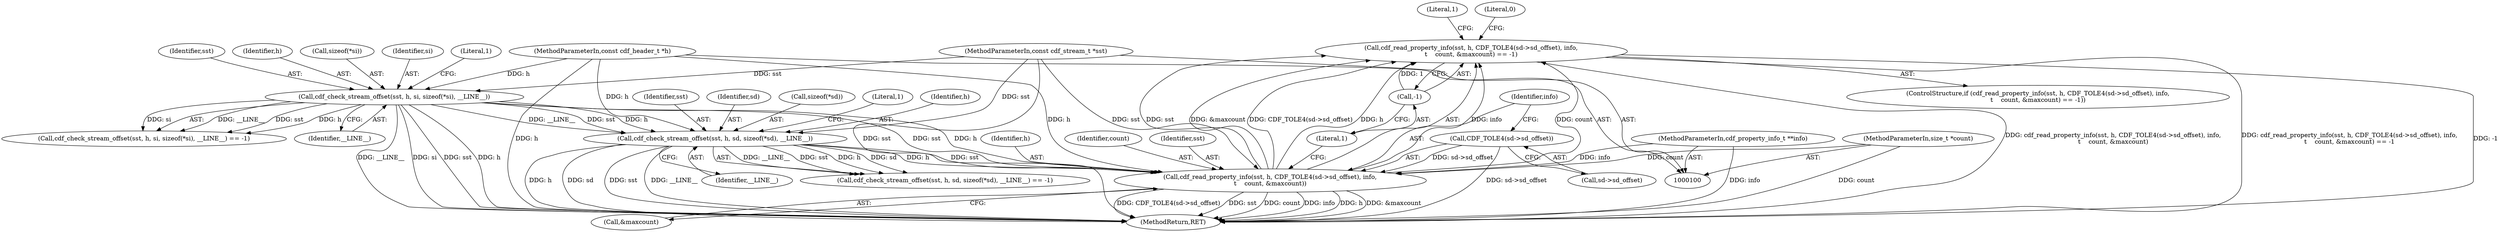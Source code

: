 digraph "0_file_b8acc83781d5a24cc5101e525d15efe0482c280d@API" {
"1000191" [label="(Call,cdf_read_property_info(sst, h, CDF_TOLE4(sd->sd_offset), info,\n\t    count, &maxcount) == -1)"];
"1000192" [label="(Call,cdf_read_property_info(sst, h, CDF_TOLE4(sd->sd_offset), info,\n\t    count, &maxcount))"];
"1000122" [label="(Call,cdf_check_stream_offset(sst, h, sd, sizeof(*sd), __LINE__))"];
"1000111" [label="(Call,cdf_check_stream_offset(sst, h, si, sizeof(*si), __LINE__))"];
"1000101" [label="(MethodParameterIn,const cdf_stream_t *sst)"];
"1000102" [label="(MethodParameterIn,const cdf_header_t *h)"];
"1000195" [label="(Call,CDF_TOLE4(sd->sd_offset))"];
"1000104" [label="(MethodParameterIn,cdf_property_info_t **info)"];
"1000105" [label="(MethodParameterIn,size_t *count)"];
"1000203" [label="(Call,-1)"];
"1000203" [label="(Call,-1)"];
"1000193" [label="(Identifier,sst)"];
"1000120" [label="(Literal,1)"];
"1000190" [label="(ControlStructure,if (cdf_read_property_info(sst, h, CDF_TOLE4(sd->sd_offset), info,\n\t    count, &maxcount) == -1))"];
"1000191" [label="(Call,cdf_read_property_info(sst, h, CDF_TOLE4(sd->sd_offset), info,\n\t    count, &maxcount) == -1)"];
"1000210" [label="(MethodReturn,RET)"];
"1000123" [label="(Identifier,sst)"];
"1000105" [label="(MethodParameterIn,size_t *count)"];
"1000207" [label="(Literal,1)"];
"1000111" [label="(Call,cdf_check_stream_offset(sst, h, si, sizeof(*si), __LINE__))"];
"1000126" [label="(Call,sizeof(*sd))"];
"1000192" [label="(Call,cdf_read_property_info(sst, h, CDF_TOLE4(sd->sd_offset), info,\n\t    count, &maxcount))"];
"1000204" [label="(Literal,1)"];
"1000101" [label="(MethodParameterIn,const cdf_stream_t *sst)"];
"1000194" [label="(Identifier,h)"];
"1000131" [label="(Literal,1)"];
"1000125" [label="(Identifier,sd)"];
"1000102" [label="(MethodParameterIn,const cdf_header_t *h)"];
"1000201" [label="(Call,&maxcount)"];
"1000129" [label="(Identifier,__LINE__)"];
"1000200" [label="(Identifier,count)"];
"1000199" [label="(Identifier,info)"];
"1000112" [label="(Identifier,sst)"];
"1000195" [label="(Call,CDF_TOLE4(sd->sd_offset))"];
"1000124" [label="(Identifier,h)"];
"1000110" [label="(Call,cdf_check_stream_offset(sst, h, si, sizeof(*si), __LINE__) == -1)"];
"1000113" [label="(Identifier,h)"];
"1000115" [label="(Call,sizeof(*si))"];
"1000104" [label="(MethodParameterIn,cdf_property_info_t **info)"];
"1000209" [label="(Literal,0)"];
"1000122" [label="(Call,cdf_check_stream_offset(sst, h, sd, sizeof(*sd), __LINE__))"];
"1000121" [label="(Call,cdf_check_stream_offset(sst, h, sd, sizeof(*sd), __LINE__) == -1)"];
"1000114" [label="(Identifier,si)"];
"1000118" [label="(Identifier,__LINE__)"];
"1000196" [label="(Call,sd->sd_offset)"];
"1000191" -> "1000190"  [label="AST: "];
"1000191" -> "1000203"  [label="CFG: "];
"1000192" -> "1000191"  [label="AST: "];
"1000203" -> "1000191"  [label="AST: "];
"1000207" -> "1000191"  [label="CFG: "];
"1000209" -> "1000191"  [label="CFG: "];
"1000191" -> "1000210"  [label="DDG: cdf_read_property_info(sst, h, CDF_TOLE4(sd->sd_offset), info,\n\t    count, &maxcount) == -1"];
"1000191" -> "1000210"  [label="DDG: -1"];
"1000191" -> "1000210"  [label="DDG: cdf_read_property_info(sst, h, CDF_TOLE4(sd->sd_offset), info,\n\t    count, &maxcount)"];
"1000192" -> "1000191"  [label="DDG: count"];
"1000192" -> "1000191"  [label="DDG: CDF_TOLE4(sd->sd_offset)"];
"1000192" -> "1000191"  [label="DDG: info"];
"1000192" -> "1000191"  [label="DDG: sst"];
"1000192" -> "1000191"  [label="DDG: h"];
"1000192" -> "1000191"  [label="DDG: &maxcount"];
"1000203" -> "1000191"  [label="DDG: 1"];
"1000192" -> "1000201"  [label="CFG: "];
"1000193" -> "1000192"  [label="AST: "];
"1000194" -> "1000192"  [label="AST: "];
"1000195" -> "1000192"  [label="AST: "];
"1000199" -> "1000192"  [label="AST: "];
"1000200" -> "1000192"  [label="AST: "];
"1000201" -> "1000192"  [label="AST: "];
"1000204" -> "1000192"  [label="CFG: "];
"1000192" -> "1000210"  [label="DDG: count"];
"1000192" -> "1000210"  [label="DDG: info"];
"1000192" -> "1000210"  [label="DDG: h"];
"1000192" -> "1000210"  [label="DDG: &maxcount"];
"1000192" -> "1000210"  [label="DDG: CDF_TOLE4(sd->sd_offset)"];
"1000192" -> "1000210"  [label="DDG: sst"];
"1000122" -> "1000192"  [label="DDG: sst"];
"1000122" -> "1000192"  [label="DDG: h"];
"1000111" -> "1000192"  [label="DDG: sst"];
"1000111" -> "1000192"  [label="DDG: h"];
"1000101" -> "1000192"  [label="DDG: sst"];
"1000102" -> "1000192"  [label="DDG: h"];
"1000195" -> "1000192"  [label="DDG: sd->sd_offset"];
"1000104" -> "1000192"  [label="DDG: info"];
"1000105" -> "1000192"  [label="DDG: count"];
"1000122" -> "1000121"  [label="AST: "];
"1000122" -> "1000129"  [label="CFG: "];
"1000123" -> "1000122"  [label="AST: "];
"1000124" -> "1000122"  [label="AST: "];
"1000125" -> "1000122"  [label="AST: "];
"1000126" -> "1000122"  [label="AST: "];
"1000129" -> "1000122"  [label="AST: "];
"1000131" -> "1000122"  [label="CFG: "];
"1000122" -> "1000210"  [label="DDG: h"];
"1000122" -> "1000210"  [label="DDG: sd"];
"1000122" -> "1000210"  [label="DDG: sst"];
"1000122" -> "1000210"  [label="DDG: __LINE__"];
"1000122" -> "1000121"  [label="DDG: __LINE__"];
"1000122" -> "1000121"  [label="DDG: sst"];
"1000122" -> "1000121"  [label="DDG: h"];
"1000122" -> "1000121"  [label="DDG: sd"];
"1000111" -> "1000122"  [label="DDG: sst"];
"1000111" -> "1000122"  [label="DDG: h"];
"1000111" -> "1000122"  [label="DDG: __LINE__"];
"1000101" -> "1000122"  [label="DDG: sst"];
"1000102" -> "1000122"  [label="DDG: h"];
"1000111" -> "1000110"  [label="AST: "];
"1000111" -> "1000118"  [label="CFG: "];
"1000112" -> "1000111"  [label="AST: "];
"1000113" -> "1000111"  [label="AST: "];
"1000114" -> "1000111"  [label="AST: "];
"1000115" -> "1000111"  [label="AST: "];
"1000118" -> "1000111"  [label="AST: "];
"1000120" -> "1000111"  [label="CFG: "];
"1000111" -> "1000210"  [label="DDG: __LINE__"];
"1000111" -> "1000210"  [label="DDG: si"];
"1000111" -> "1000210"  [label="DDG: sst"];
"1000111" -> "1000210"  [label="DDG: h"];
"1000111" -> "1000110"  [label="DDG: __LINE__"];
"1000111" -> "1000110"  [label="DDG: sst"];
"1000111" -> "1000110"  [label="DDG: h"];
"1000111" -> "1000110"  [label="DDG: si"];
"1000101" -> "1000111"  [label="DDG: sst"];
"1000102" -> "1000111"  [label="DDG: h"];
"1000101" -> "1000100"  [label="AST: "];
"1000101" -> "1000210"  [label="DDG: sst"];
"1000102" -> "1000100"  [label="AST: "];
"1000102" -> "1000210"  [label="DDG: h"];
"1000195" -> "1000196"  [label="CFG: "];
"1000196" -> "1000195"  [label="AST: "];
"1000199" -> "1000195"  [label="CFG: "];
"1000195" -> "1000210"  [label="DDG: sd->sd_offset"];
"1000104" -> "1000100"  [label="AST: "];
"1000104" -> "1000210"  [label="DDG: info"];
"1000105" -> "1000100"  [label="AST: "];
"1000105" -> "1000210"  [label="DDG: count"];
"1000203" -> "1000204"  [label="CFG: "];
"1000204" -> "1000203"  [label="AST: "];
}
